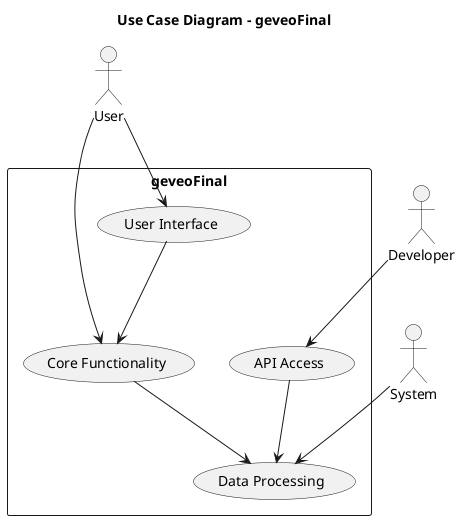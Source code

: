 @startuml
title Use Case Diagram - geveoFinal

actor User
actor Developer
actor System

rectangle "geveoFinal" {
  usecase "Core Functionality" as UC1
  usecase "Data Processing" as UC2
  usecase "User Interface" as UC3
  usecase "API Access" as UC4
}

User --> UC1
User --> UC3
Developer --> UC4
System --> UC2

UC1 --> UC2
UC3 --> UC1
UC4 --> UC2

@enduml